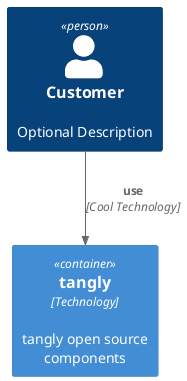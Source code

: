 [plantuml,target="plantuml-c4",format="svg",align="center"]
----
' tag::code[]
@startuml
!include <C4/C4_Container>

Person(personAlias, "Customer", "Optional Description")
Container(containerAlias, "tangly", "Technology", "tangly open source components")

Rel(personAlias, containerAlias, "use", "Cool Technology")
@enduml
' end::code[]
----
